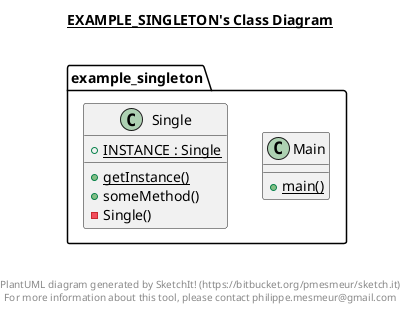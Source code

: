 @startuml

title __EXAMPLE_SINGLETON's Class Diagram__\n

  namespace example_singleton {
    class example_singleton.Main {
        {static} + main()
    }
  }
  

  namespace example_singleton {
    class example_singleton.Single {
        {static} + INSTANCE : Single
        {static} + getInstance()
        + someMethod()
        - Single()
    }
  }
  



right footer


PlantUML diagram generated by SketchIt! (https://bitbucket.org/pmesmeur/sketch.it)
For more information about this tool, please contact philippe.mesmeur@gmail.com
endfooter

@enduml
